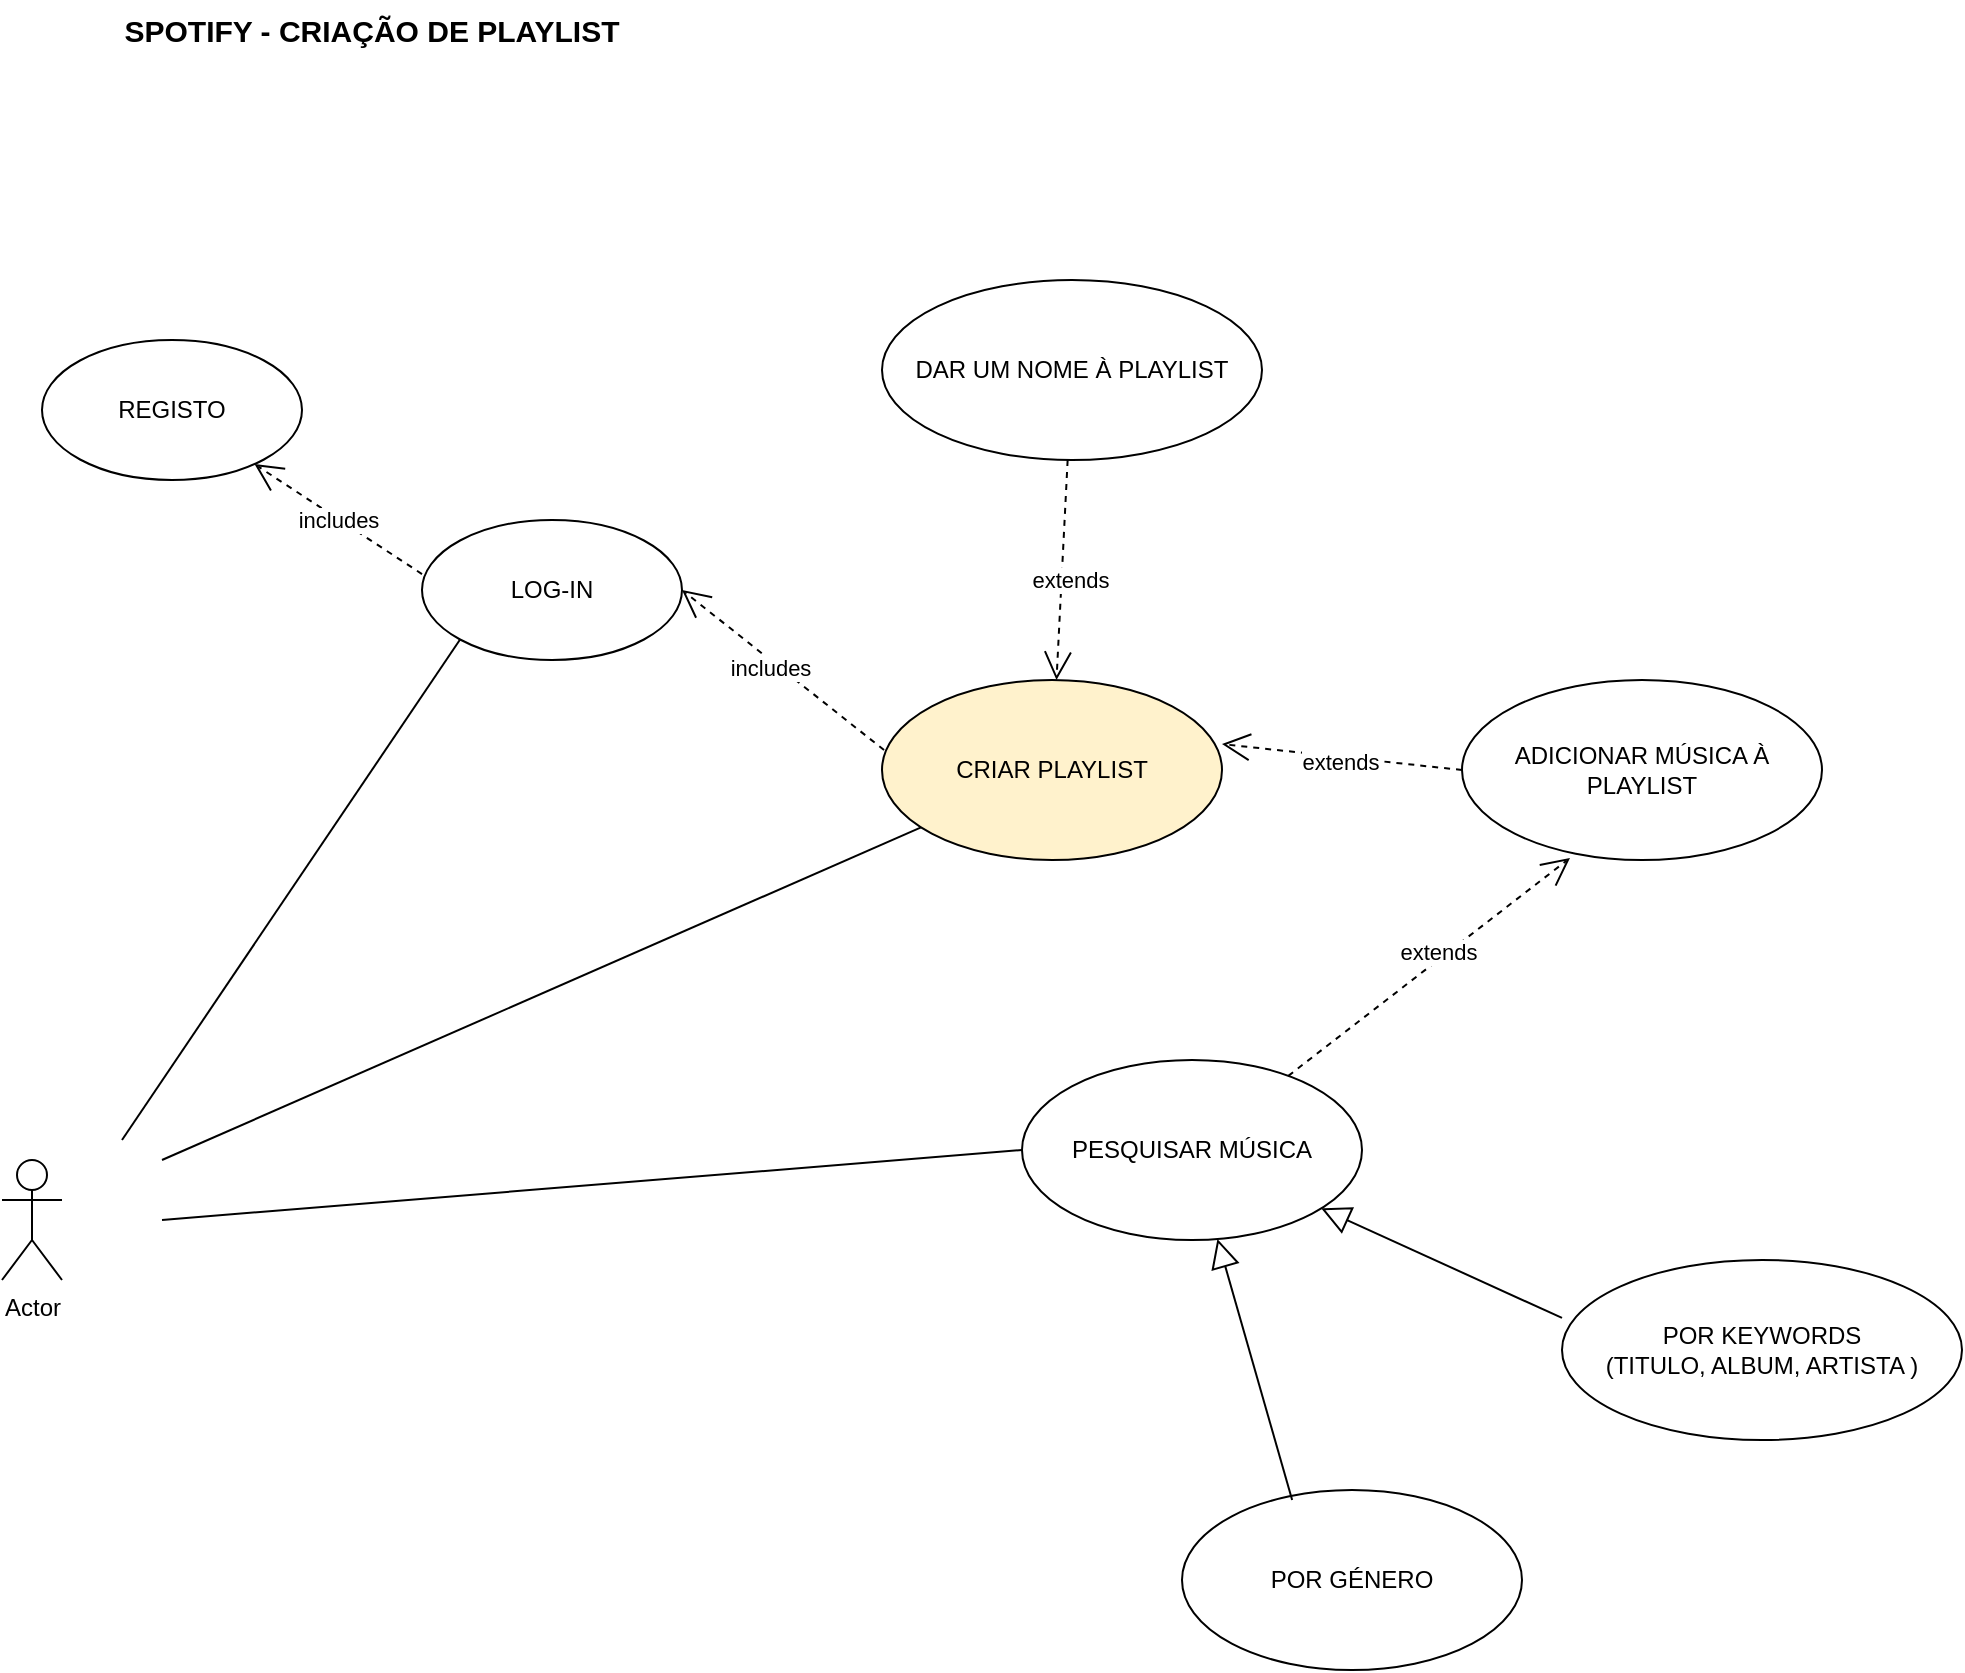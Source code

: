 <mxfile version="22.1.21" type="device" pages="3">
  <diagram id="sfTkznqVmZBej2GeGO5h" name="USE-CASE DIAGRAM">
    <mxGraphModel dx="952" dy="1708" grid="1" gridSize="10" guides="1" tooltips="1" connect="1" arrows="1" fold="1" page="1" pageScale="1" pageWidth="827" pageHeight="1169" math="0" shadow="0">
      <root>
        <mxCell id="0" />
        <mxCell id="1" parent="0" />
        <mxCell id="KrbTPwkNPRH5I7Nd2lvv-1" value="Actor" style="shape=umlActor;verticalLabelPosition=bottom;verticalAlign=top;html=1;" parent="1" vertex="1">
          <mxGeometry x="80" y="330" width="30" height="60" as="geometry" />
        </mxCell>
        <mxCell id="k_7gEY7fUhxdlRNGPil7-1" value="LOG-IN" style="ellipse;whiteSpace=wrap;html=1;" parent="1" vertex="1">
          <mxGeometry x="290" y="10" width="130" height="70" as="geometry" />
        </mxCell>
        <mxCell id="k_7gEY7fUhxdlRNGPil7-2" value="CRIAR PLAYLIST" style="ellipse;whiteSpace=wrap;html=1;fillColor=#FFF2CC;" parent="1" vertex="1">
          <mxGeometry x="520" y="90" width="170" height="90" as="geometry" />
        </mxCell>
        <mxCell id="k_7gEY7fUhxdlRNGPil7-3" value="PESQUISAR MÚSICA" style="ellipse;whiteSpace=wrap;html=1;" parent="1" vertex="1">
          <mxGeometry x="590" y="280" width="170" height="90" as="geometry" />
        </mxCell>
        <mxCell id="k_7gEY7fUhxdlRNGPil7-4" value="ADICIONAR MÚSICA À PLAYLIST" style="ellipse;whiteSpace=wrap;html=1;" parent="1" vertex="1">
          <mxGeometry x="810" y="90" width="180" height="90" as="geometry" />
        </mxCell>
        <mxCell id="k_7gEY7fUhxdlRNGPil7-6" value="" style="endArrow=none;html=1;rounded=0;entryX=0;entryY=1;entryDx=0;entryDy=0;" parent="1" target="k_7gEY7fUhxdlRNGPil7-1" edge="1">
          <mxGeometry width="50" height="50" relative="1" as="geometry">
            <mxPoint x="140" y="320" as="sourcePoint" />
            <mxPoint x="310" y="150" as="targetPoint" />
          </mxGeometry>
        </mxCell>
        <mxCell id="k_7gEY7fUhxdlRNGPil7-8" value="" style="endArrow=none;html=1;rounded=0;" parent="1" target="k_7gEY7fUhxdlRNGPil7-2" edge="1">
          <mxGeometry width="50" height="50" relative="1" as="geometry">
            <mxPoint x="160" y="330" as="sourcePoint" />
            <mxPoint x="390" y="230" as="targetPoint" />
          </mxGeometry>
        </mxCell>
        <mxCell id="k_7gEY7fUhxdlRNGPil7-10" value="" style="endArrow=none;html=1;rounded=0;entryX=0;entryY=0.5;entryDx=0;entryDy=0;" parent="1" target="k_7gEY7fUhxdlRNGPil7-3" edge="1">
          <mxGeometry width="50" height="50" relative="1" as="geometry">
            <mxPoint x="160" y="360" as="sourcePoint" />
            <mxPoint x="400" y="260" as="targetPoint" />
          </mxGeometry>
        </mxCell>
        <mxCell id="k_7gEY7fUhxdlRNGPil7-13" value="DAR UM NOME À PLAYLIST" style="ellipse;whiteSpace=wrap;html=1;" parent="1" vertex="1">
          <mxGeometry x="520" y="-110" width="190" height="90" as="geometry" />
        </mxCell>
        <mxCell id="k_7gEY7fUhxdlRNGPil7-14" value="REGISTO" style="ellipse;whiteSpace=wrap;html=1;" parent="1" vertex="1">
          <mxGeometry x="100" y="-80" width="130" height="70" as="geometry" />
        </mxCell>
        <mxCell id="k_7gEY7fUhxdlRNGPil7-15" value="includes" style="endArrow=open;endSize=12;dashed=1;html=1;rounded=0;exitX=0;exitY=0.386;exitDx=0;exitDy=0;exitPerimeter=0;" parent="1" source="k_7gEY7fUhxdlRNGPil7-1" target="k_7gEY7fUhxdlRNGPil7-14" edge="1">
          <mxGeometry width="160" relative="1" as="geometry">
            <mxPoint x="440" y="400" as="sourcePoint" />
            <mxPoint x="600" y="400" as="targetPoint" />
          </mxGeometry>
        </mxCell>
        <mxCell id="k_7gEY7fUhxdlRNGPil7-20" value="extends" style="endArrow=open;endSize=12;dashed=1;html=1;rounded=0;" parent="1" source="k_7gEY7fUhxdlRNGPil7-13" target="k_7gEY7fUhxdlRNGPil7-2" edge="1">
          <mxGeometry x="0.088" y="4" width="160" relative="1" as="geometry">
            <mxPoint x="770" y="130" as="sourcePoint" />
            <mxPoint x="574" y="-10" as="targetPoint" />
            <mxPoint as="offset" />
          </mxGeometry>
        </mxCell>
        <mxCell id="k_7gEY7fUhxdlRNGPil7-21" value="POR GÉNERO" style="ellipse;whiteSpace=wrap;html=1;" parent="1" vertex="1">
          <mxGeometry x="670" y="495" width="170" height="90" as="geometry" />
        </mxCell>
        <mxCell id="k_7gEY7fUhxdlRNGPil7-23" value="POR KEYWORDS&lt;br&gt;(TITULO, ALBUM, ARTISTA )" style="ellipse;whiteSpace=wrap;html=1;" parent="1" vertex="1">
          <mxGeometry x="860" y="380" width="200" height="90" as="geometry" />
        </mxCell>
        <mxCell id="k_7gEY7fUhxdlRNGPil7-28" value="includes" style="endArrow=open;endSize=12;dashed=1;html=1;rounded=0;exitX=0.006;exitY=0.389;exitDx=0;exitDy=0;exitPerimeter=0;entryX=1;entryY=0.5;entryDx=0;entryDy=0;" parent="1" source="k_7gEY7fUhxdlRNGPil7-2" target="k_7gEY7fUhxdlRNGPil7-1" edge="1">
          <mxGeometry x="0.094" y="3" width="160" relative="1" as="geometry">
            <mxPoint x="545" y="-20" as="sourcePoint" />
            <mxPoint x="440" y="58" as="targetPoint" />
            <mxPoint as="offset" />
          </mxGeometry>
        </mxCell>
        <mxCell id="k_7gEY7fUhxdlRNGPil7-31" value="extends" style="endArrow=open;endSize=12;dashed=1;html=1;rounded=0;exitX=0;exitY=0.5;exitDx=0;exitDy=0;entryX=1;entryY=0.356;entryDx=0;entryDy=0;entryPerimeter=0;" parent="1" source="k_7gEY7fUhxdlRNGPil7-4" target="k_7gEY7fUhxdlRNGPil7-2" edge="1">
          <mxGeometry x="0.011" y="3" width="160" relative="1" as="geometry">
            <mxPoint x="809" y="141" as="sourcePoint" />
            <mxPoint x="827" y="20" as="targetPoint" />
            <mxPoint as="offset" />
          </mxGeometry>
        </mxCell>
        <mxCell id="k_7gEY7fUhxdlRNGPil7-33" value="extends" style="endArrow=open;endSize=12;dashed=1;html=1;rounded=0;entryX=0.3;entryY=0.989;entryDx=0;entryDy=0;entryPerimeter=0;" parent="1" source="k_7gEY7fUhxdlRNGPil7-3" target="k_7gEY7fUhxdlRNGPil7-4" edge="1">
          <mxGeometry x="0.094" y="3" width="160" relative="1" as="geometry">
            <mxPoint x="905" y="110" as="sourcePoint" />
            <mxPoint x="1000" y="100" as="targetPoint" />
            <mxPoint as="offset" />
          </mxGeometry>
        </mxCell>
        <mxCell id="k_7gEY7fUhxdlRNGPil7-38" value="" style="endArrow=block;endFill=0;endSize=12;html=1;rounded=0;exitX=0;exitY=0.322;exitDx=0;exitDy=0;exitPerimeter=0;" parent="1" source="k_7gEY7fUhxdlRNGPil7-23" target="k_7gEY7fUhxdlRNGPil7-3" edge="1">
          <mxGeometry width="160" relative="1" as="geometry">
            <mxPoint x="874" y="378.5" as="sourcePoint" />
            <mxPoint x="690" y="341.5" as="targetPoint" />
          </mxGeometry>
        </mxCell>
        <mxCell id="k_7gEY7fUhxdlRNGPil7-39" value="" style="endArrow=block;endFill=0;endSize=12;html=1;rounded=0;exitX=0.324;exitY=0.056;exitDx=0;exitDy=0;exitPerimeter=0;" parent="1" source="k_7gEY7fUhxdlRNGPil7-21" target="k_7gEY7fUhxdlRNGPil7-3" edge="1">
          <mxGeometry width="160" relative="1" as="geometry">
            <mxPoint x="730" y="490" as="sourcePoint" />
            <mxPoint x="616" y="360" as="targetPoint" />
          </mxGeometry>
        </mxCell>
        <mxCell id="1IdNOZtbINBi9OkaHP13-1" value="&lt;font style=&quot;font-size: 15px;&quot;&gt;&lt;b&gt;SPOTIFY - CRIAÇÃO DE PLAYLIST&lt;/b&gt;&lt;/font&gt;" style="text;html=1;strokeColor=none;fillColor=none;align=center;verticalAlign=middle;whiteSpace=wrap;rounded=0;" vertex="1" parent="1">
          <mxGeometry x="110" y="-250" width="310" height="30" as="geometry" />
        </mxCell>
      </root>
    </mxGraphModel>
  </diagram>
  <diagram id="rk6pAuzWvvLKBm6MHjAe" name="CLASS DIAGRAM">
    <mxGraphModel dx="952" dy="539" grid="1" gridSize="10" guides="1" tooltips="1" connect="1" arrows="1" fold="1" page="1" pageScale="1" pageWidth="827" pageHeight="1169" math="0" shadow="0">
      <root>
        <mxCell id="0" />
        <mxCell id="1" parent="0" />
        <mxCell id="q7inR5DL32FPYfNEr2lX-1" value="UTILIZADOR" style="swimlane;fontStyle=1;align=center;verticalAlign=top;childLayout=stackLayout;horizontal=1;startSize=26;horizontalStack=0;resizeParent=1;resizeParentMax=0;resizeLast=0;collapsible=1;marginBottom=0;whiteSpace=wrap;html=1;" parent="1" vertex="1">
          <mxGeometry x="80" y="120" width="180" height="134" as="geometry" />
        </mxCell>
        <mxCell id="q7inR5DL32FPYfNEr2lX-2" value="- id: int" style="text;strokeColor=none;fillColor=none;align=left;verticalAlign=top;spacingLeft=4;spacingRight=4;overflow=hidden;rotatable=0;points=[[0,0.5],[1,0.5]];portConstraint=eastwest;whiteSpace=wrap;html=1;" parent="q7inR5DL32FPYfNEr2lX-1" vertex="1">
          <mxGeometry y="26" width="180" height="26" as="geometry" />
        </mxCell>
        <mxCell id="q7inR5DL32FPYfNEr2lX-18" value="- nome: String" style="text;strokeColor=none;fillColor=none;align=left;verticalAlign=top;spacingLeft=4;spacingRight=4;overflow=hidden;rotatable=0;points=[[0,0.5],[1,0.5]];portConstraint=eastwest;whiteSpace=wrap;html=1;" parent="q7inR5DL32FPYfNEr2lX-1" vertex="1">
          <mxGeometry y="52" width="180" height="26" as="geometry" />
        </mxCell>
        <mxCell id="q7inR5DL32FPYfNEr2lX-3" value="" style="line;strokeWidth=1;fillColor=none;align=left;verticalAlign=middle;spacingTop=-1;spacingLeft=3;spacingRight=3;rotatable=0;labelPosition=right;points=[];portConstraint=eastwest;strokeColor=inherit;" parent="q7inR5DL32FPYfNEr2lX-1" vertex="1">
          <mxGeometry y="78" width="180" height="8" as="geometry" />
        </mxCell>
        <mxCell id="q7inR5DL32FPYfNEr2lX-4" value="+ Login()" style="text;strokeColor=none;fillColor=none;align=left;verticalAlign=top;spacingLeft=4;spacingRight=4;overflow=hidden;rotatable=0;points=[[0,0.5],[1,0.5]];portConstraint=eastwest;whiteSpace=wrap;html=1;" parent="q7inR5DL32FPYfNEr2lX-1" vertex="1">
          <mxGeometry y="86" width="180" height="24" as="geometry" />
        </mxCell>
        <mxCell id="q7inR5DL32FPYfNEr2lX-27" value="+ Registo()" style="text;strokeColor=none;fillColor=none;align=left;verticalAlign=top;spacingLeft=4;spacingRight=4;overflow=hidden;rotatable=0;points=[[0,0.5],[1,0.5]];portConstraint=eastwest;whiteSpace=wrap;html=1;" parent="q7inR5DL32FPYfNEr2lX-1" vertex="1">
          <mxGeometry y="110" width="180" height="24" as="geometry" />
        </mxCell>
        <mxCell id="q7inR5DL32FPYfNEr2lX-5" value="PLAYLIST" style="swimlane;fontStyle=1;align=center;verticalAlign=top;childLayout=stackLayout;horizontal=1;startSize=26;horizontalStack=0;resizeParent=1;resizeParentMax=0;resizeLast=0;collapsible=1;marginBottom=0;whiteSpace=wrap;html=1;fillColor=#FFF2CC;" parent="1" vertex="1">
          <mxGeometry x="440" y="120" width="180" height="208" as="geometry" />
        </mxCell>
        <mxCell id="q7inR5DL32FPYfNEr2lX-6" value="- nome: String" style="text;strokeColor=none;fillColor=none;align=left;verticalAlign=top;spacingLeft=4;spacingRight=4;overflow=hidden;rotatable=0;points=[[0,0.5],[1,0.5]];portConstraint=eastwest;whiteSpace=wrap;html=1;" parent="q7inR5DL32FPYfNEr2lX-5" vertex="1">
          <mxGeometry y="26" width="180" height="26" as="geometry" />
        </mxCell>
        <mxCell id="dRKOf4M9cF6QIMAqFouv-7" value="- listaMusicas: Arraylist" style="text;strokeColor=none;fillColor=none;align=left;verticalAlign=top;spacingLeft=4;spacingRight=4;overflow=hidden;rotatable=0;points=[[0,0.5],[1,0.5]];portConstraint=eastwest;whiteSpace=wrap;html=1;" parent="q7inR5DL32FPYfNEr2lX-5" vertex="1">
          <mxGeometry y="52" width="180" height="26" as="geometry" />
        </mxCell>
        <mxCell id="ty7iEHsH1KBExw1Cmslf-6" value="- listaMusicas: Arraylist" style="text;strokeColor=none;fillColor=none;align=left;verticalAlign=top;spacingLeft=4;spacingRight=4;overflow=hidden;rotatable=0;points=[[0,0.5],[1,0.5]];portConstraint=eastwest;whiteSpace=wrap;html=1;" parent="q7inR5DL32FPYfNEr2lX-5" vertex="1">
          <mxGeometry y="78" width="180" height="26" as="geometry" />
        </mxCell>
        <mxCell id="q7inR5DL32FPYfNEr2lX-7" value="" style="line;strokeWidth=1;fillColor=none;align=left;verticalAlign=middle;spacingTop=-1;spacingLeft=3;spacingRight=3;rotatable=0;labelPosition=right;points=[];portConstraint=eastwest;strokeColor=inherit;" parent="q7inR5DL32FPYfNEr2lX-5" vertex="1">
          <mxGeometry y="104" width="180" height="8" as="geometry" />
        </mxCell>
        <mxCell id="q7inR5DL32FPYfNEr2lX-8" value="+ criarPlaylist()" style="text;strokeColor=none;fillColor=none;align=left;verticalAlign=top;spacingLeft=4;spacingRight=4;overflow=hidden;rotatable=0;points=[[0,0.5],[1,0.5]];portConstraint=eastwest;whiteSpace=wrap;html=1;" parent="q7inR5DL32FPYfNEr2lX-5" vertex="1">
          <mxGeometry y="112" width="180" height="24" as="geometry" />
        </mxCell>
        <mxCell id="ty7iEHsH1KBExw1Cmslf-9" value="+ adicionarMusica()" style="text;strokeColor=none;fillColor=none;align=left;verticalAlign=top;spacingLeft=4;spacingRight=4;overflow=hidden;rotatable=0;points=[[0,0.5],[1,0.5]];portConstraint=eastwest;whiteSpace=wrap;html=1;" parent="q7inR5DL32FPYfNEr2lX-5" vertex="1">
          <mxGeometry y="136" width="180" height="24" as="geometry" />
        </mxCell>
        <mxCell id="ty7iEHsH1KBExw1Cmslf-8" value="+ apagarMusica()" style="text;strokeColor=none;fillColor=none;align=left;verticalAlign=top;spacingLeft=4;spacingRight=4;overflow=hidden;rotatable=0;points=[[0,0.5],[1,0.5]];portConstraint=eastwest;whiteSpace=wrap;html=1;" parent="q7inR5DL32FPYfNEr2lX-5" vertex="1">
          <mxGeometry y="160" width="180" height="24" as="geometry" />
        </mxCell>
        <mxCell id="ty7iEHsH1KBExw1Cmslf-7" value="+ proximaMusica()" style="text;strokeColor=none;fillColor=none;align=left;verticalAlign=top;spacingLeft=4;spacingRight=4;overflow=hidden;rotatable=0;points=[[0,0.5],[1,0.5]];portConstraint=eastwest;whiteSpace=wrap;html=1;" parent="q7inR5DL32FPYfNEr2lX-5" vertex="1">
          <mxGeometry y="184" width="180" height="24" as="geometry" />
        </mxCell>
        <mxCell id="q7inR5DL32FPYfNEr2lX-13" value="PESQUISA" style="swimlane;fontStyle=1;align=center;verticalAlign=top;childLayout=stackLayout;horizontal=1;startSize=26;horizontalStack=0;resizeParent=1;resizeParentMax=0;resizeLast=0;collapsible=1;marginBottom=0;whiteSpace=wrap;html=1;" parent="1" vertex="1">
          <mxGeometry x="765" y="532" width="180" height="60" as="geometry" />
        </mxCell>
        <mxCell id="q7inR5DL32FPYfNEr2lX-15" value="" style="line;strokeWidth=1;fillColor=none;align=left;verticalAlign=middle;spacingTop=-1;spacingLeft=3;spacingRight=3;rotatable=0;labelPosition=right;points=[];portConstraint=eastwest;strokeColor=inherit;" parent="q7inR5DL32FPYfNEr2lX-13" vertex="1">
          <mxGeometry y="26" width="180" height="8" as="geometry" />
        </mxCell>
        <mxCell id="q7inR5DL32FPYfNEr2lX-16" value="+ pesquisarMusica()" style="text;strokeColor=none;fillColor=none;align=left;verticalAlign=top;spacingLeft=4;spacingRight=4;overflow=hidden;rotatable=0;points=[[0,0.5],[1,0.5]];portConstraint=eastwest;whiteSpace=wrap;html=1;" parent="q7inR5DL32FPYfNEr2lX-13" vertex="1">
          <mxGeometry y="34" width="180" height="26" as="geometry" />
        </mxCell>
        <mxCell id="ty7iEHsH1KBExw1Cmslf-1" value="MÚSICA" style="swimlane;fontStyle=1;align=center;verticalAlign=top;childLayout=stackLayout;horizontal=1;startSize=26;horizontalStack=0;resizeParent=1;resizeParentMax=0;resizeLast=0;collapsible=1;marginBottom=0;whiteSpace=wrap;html=1;" parent="1" vertex="1">
          <mxGeometry x="780" y="120" width="180" height="242" as="geometry" />
        </mxCell>
        <mxCell id="ty7iEHsH1KBExw1Cmslf-2" value="- id: int" style="text;strokeColor=none;fillColor=none;align=left;verticalAlign=top;spacingLeft=4;spacingRight=4;overflow=hidden;rotatable=0;points=[[0,0.5],[1,0.5]];portConstraint=eastwest;whiteSpace=wrap;html=1;" parent="ty7iEHsH1KBExw1Cmslf-1" vertex="1">
          <mxGeometry y="26" width="180" height="26" as="geometry" />
        </mxCell>
        <mxCell id="ty7iEHsH1KBExw1Cmslf-11" value="- nome: String" style="text;strokeColor=none;fillColor=none;align=left;verticalAlign=top;spacingLeft=4;spacingRight=4;overflow=hidden;rotatable=0;points=[[0,0.5],[1,0.5]];portConstraint=eastwest;whiteSpace=wrap;html=1;" parent="ty7iEHsH1KBExw1Cmslf-1" vertex="1">
          <mxGeometry y="52" width="180" height="26" as="geometry" />
        </mxCell>
        <mxCell id="ty7iEHsH1KBExw1Cmslf-10" value="- artista: String" style="text;strokeColor=none;fillColor=none;align=left;verticalAlign=top;spacingLeft=4;spacingRight=4;overflow=hidden;rotatable=0;points=[[0,0.5],[1,0.5]];portConstraint=eastwest;whiteSpace=wrap;html=1;" parent="ty7iEHsH1KBExw1Cmslf-1" vertex="1">
          <mxGeometry y="78" width="180" height="26" as="geometry" />
        </mxCell>
        <mxCell id="ty7iEHsH1KBExw1Cmslf-13" value="- album: String" style="text;strokeColor=none;fillColor=none;align=left;verticalAlign=top;spacingLeft=4;spacingRight=4;overflow=hidden;rotatable=0;points=[[0,0.5],[1,0.5]];portConstraint=eastwest;whiteSpace=wrap;html=1;" parent="ty7iEHsH1KBExw1Cmslf-1" vertex="1">
          <mxGeometry y="104" width="180" height="26" as="geometry" />
        </mxCell>
        <mxCell id="ty7iEHsH1KBExw1Cmslf-12" value="- duracao: double" style="text;strokeColor=none;fillColor=none;align=left;verticalAlign=top;spacingLeft=4;spacingRight=4;overflow=hidden;rotatable=0;points=[[0,0.5],[1,0.5]];portConstraint=eastwest;whiteSpace=wrap;html=1;" parent="ty7iEHsH1KBExw1Cmslf-1" vertex="1">
          <mxGeometry y="130" width="180" height="26" as="geometry" />
        </mxCell>
        <mxCell id="ty7iEHsH1KBExw1Cmslf-3" value="" style="line;strokeWidth=1;fillColor=none;align=left;verticalAlign=middle;spacingTop=-1;spacingLeft=3;spacingRight=3;rotatable=0;labelPosition=right;points=[];portConstraint=eastwest;strokeColor=inherit;" parent="ty7iEHsH1KBExw1Cmslf-1" vertex="1">
          <mxGeometry y="156" width="180" height="8" as="geometry" />
        </mxCell>
        <mxCell id="ty7iEHsH1KBExw1Cmslf-4" value="+ play()" style="text;strokeColor=none;fillColor=none;align=left;verticalAlign=top;spacingLeft=4;spacingRight=4;overflow=hidden;rotatable=0;points=[[0,0.5],[1,0.5]];portConstraint=eastwest;whiteSpace=wrap;html=1;" parent="ty7iEHsH1KBExw1Cmslf-1" vertex="1">
          <mxGeometry y="164" width="180" height="26" as="geometry" />
        </mxCell>
        <mxCell id="ty7iEHsH1KBExw1Cmslf-19" value="+ pause()" style="text;strokeColor=none;fillColor=none;align=left;verticalAlign=top;spacingLeft=4;spacingRight=4;overflow=hidden;rotatable=0;points=[[0,0.5],[1,0.5]];portConstraint=eastwest;whiteSpace=wrap;html=1;" parent="ty7iEHsH1KBExw1Cmslf-1" vertex="1">
          <mxGeometry y="190" width="180" height="26" as="geometry" />
        </mxCell>
        <mxCell id="ty7iEHsH1KBExw1Cmslf-18" value="+ adicionarFavoritos()" style="text;strokeColor=none;fillColor=none;align=left;verticalAlign=top;spacingLeft=4;spacingRight=4;overflow=hidden;rotatable=0;points=[[0,0.5],[1,0.5]];portConstraint=eastwest;whiteSpace=wrap;html=1;" parent="ty7iEHsH1KBExw1Cmslf-1" vertex="1">
          <mxGeometry y="216" width="180" height="26" as="geometry" />
        </mxCell>
        <mxCell id="Gu94Zkef91q8hBCz3Hk5-1" value="PESQUISA_KEYWORDS" style="swimlane;fontStyle=1;align=center;verticalAlign=top;childLayout=stackLayout;horizontal=1;startSize=26;horizontalStack=0;resizeParent=1;resizeParentMax=0;resizeLast=0;collapsible=1;marginBottom=0;whiteSpace=wrap;html=1;" parent="1" vertex="1">
          <mxGeometry x="605" y="657" width="180" height="60" as="geometry" />
        </mxCell>
        <mxCell id="Gu94Zkef91q8hBCz3Hk5-2" value="" style="line;strokeWidth=1;fillColor=none;align=left;verticalAlign=middle;spacingTop=-1;spacingLeft=3;spacingRight=3;rotatable=0;labelPosition=right;points=[];portConstraint=eastwest;strokeColor=inherit;" parent="Gu94Zkef91q8hBCz3Hk5-1" vertex="1">
          <mxGeometry y="26" width="180" height="8" as="geometry" />
        </mxCell>
        <mxCell id="Gu94Zkef91q8hBCz3Hk5-3" value="+ pesquisarKeywordsMusica()" style="text;strokeColor=none;fillColor=none;align=left;verticalAlign=top;spacingLeft=4;spacingRight=4;overflow=hidden;rotatable=0;points=[[0,0.5],[1,0.5]];portConstraint=eastwest;whiteSpace=wrap;html=1;" parent="Gu94Zkef91q8hBCz3Hk5-1" vertex="1">
          <mxGeometry y="34" width="180" height="26" as="geometry" />
        </mxCell>
        <mxCell id="Gu94Zkef91q8hBCz3Hk5-4" value="PESQUISA_GENERO" style="swimlane;fontStyle=1;align=center;verticalAlign=top;childLayout=stackLayout;horizontal=1;startSize=26;horizontalStack=0;resizeParent=1;resizeParentMax=0;resizeLast=0;collapsible=1;marginBottom=0;whiteSpace=wrap;html=1;" parent="1" vertex="1">
          <mxGeometry x="955" y="657" width="180" height="60" as="geometry" />
        </mxCell>
        <mxCell id="Gu94Zkef91q8hBCz3Hk5-5" value="" style="line;strokeWidth=1;fillColor=none;align=left;verticalAlign=middle;spacingTop=-1;spacingLeft=3;spacingRight=3;rotatable=0;labelPosition=right;points=[];portConstraint=eastwest;strokeColor=inherit;" parent="Gu94Zkef91q8hBCz3Hk5-4" vertex="1">
          <mxGeometry y="26" width="180" height="8" as="geometry" />
        </mxCell>
        <mxCell id="Gu94Zkef91q8hBCz3Hk5-6" value="+ pesquisarGeneroMusica()" style="text;strokeColor=none;fillColor=none;align=left;verticalAlign=top;spacingLeft=4;spacingRight=4;overflow=hidden;rotatable=0;points=[[0,0.5],[1,0.5]];portConstraint=eastwest;whiteSpace=wrap;html=1;" parent="Gu94Zkef91q8hBCz3Hk5-4" vertex="1">
          <mxGeometry y="34" width="180" height="26" as="geometry" />
        </mxCell>
        <mxCell id="tFmL7FrmpF-d6y1RttAL-1" value="" style="endArrow=block;endFill=0;endSize=12;html=1;rounded=0;exitX=0.418;exitY=0.75;exitDx=0;exitDy=0;exitPerimeter=0;" parent="1" source="tFmL7FrmpF-d6y1RttAL-2" edge="1">
          <mxGeometry width="160" relative="1" as="geometry">
            <mxPoint x="855" y="642" as="sourcePoint" />
            <mxPoint x="855" y="591" as="targetPoint" />
          </mxGeometry>
        </mxCell>
        <mxCell id="tFmL7FrmpF-d6y1RttAL-2" value="" style="line;strokeWidth=1;fillColor=none;align=left;verticalAlign=middle;spacingTop=-1;spacingLeft=3;spacingRight=3;rotatable=0;labelPosition=right;points=[];portConstraint=eastwest;strokeColor=inherit;" parent="1" vertex="1">
          <mxGeometry x="785" y="667" width="170" height="8" as="geometry" />
        </mxCell>
        <mxCell id="zfsGos8l9zdBc95B6FIz-1" value="" style="endArrow=none;html=1;endSize=12;startArrow=diamondThin;startSize=14;startFill=1;edgeStyle=orthogonalEdgeStyle;align=left;verticalAlign=bottom;rounded=0;endFill=0;entryX=0;entryY=0.154;entryDx=0;entryDy=0;entryPerimeter=0;" parent="1" target="ty7iEHsH1KBExw1Cmslf-6" edge="1">
          <mxGeometry x="-1" y="3" relative="1" as="geometry">
            <mxPoint x="260" y="202" as="sourcePoint" />
            <mxPoint x="430" y="202" as="targetPoint" />
          </mxGeometry>
        </mxCell>
        <mxCell id="zfsGos8l9zdBc95B6FIz-4" value="A" style="text;html=1;align=center;verticalAlign=middle;resizable=0;points=[];autosize=1;strokeColor=none;fillColor=none;" parent="1" vertex="1">
          <mxGeometry x="515" y="68" width="30" height="30" as="geometry" />
        </mxCell>
        <mxCell id="zfsGos8l9zdBc95B6FIz-5" value="B" style="text;html=1;align=center;verticalAlign=middle;resizable=0;points=[];autosize=1;strokeColor=none;fillColor=none;" parent="1" vertex="1">
          <mxGeometry x="890" y="64" width="30" height="30" as="geometry" />
        </mxCell>
        <mxCell id="zfsGos8l9zdBc95B6FIz-6" value="&lt;font style=&quot;font-size: 7px;&quot;&gt;HA UMA RELAÇAO DE DEPENDENCIA&lt;/font&gt;" style="text;html=1;align=center;verticalAlign=middle;resizable=0;points=[];autosize=1;strokeColor=none;fillColor=none;" parent="1" vertex="1">
          <mxGeometry x="630" y="220" width="150" height="30" as="geometry" />
        </mxCell>
        <mxCell id="dRKOf4M9cF6QIMAqFouv-5" value="" style="endArrow=block;dashed=1;endFill=1;endSize=12;html=1;rounded=0;strokeColor=#212121;" parent="1" edge="1">
          <mxGeometry width="160" relative="1" as="geometry">
            <mxPoint x="620" y="210" as="sourcePoint" />
            <mxPoint x="780" y="211" as="targetPoint" />
          </mxGeometry>
        </mxCell>
        <mxCell id="dRKOf4M9cF6QIMAqFouv-8" value="1..*" style="text;html=1;align=center;verticalAlign=middle;resizable=0;points=[];autosize=1;strokeColor=none;fillColor=none;" parent="1" vertex="1">
          <mxGeometry x="394" y="178" width="40" height="30" as="geometry" />
        </mxCell>
        <mxCell id="dRKOf4M9cF6QIMAqFouv-12" value="1..*" style="text;html=1;align=center;verticalAlign=middle;resizable=0;points=[];autosize=1;strokeColor=none;fillColor=none;" parent="1" vertex="1">
          <mxGeometry x="630" y="180" width="40" height="30" as="geometry" />
        </mxCell>
        <mxCell id="dRKOf4M9cF6QIMAqFouv-13" value="0..*&amp;nbsp;" style="text;html=1;align=center;verticalAlign=middle;resizable=0;points=[];autosize=1;strokeColor=none;fillColor=none;" parent="1" vertex="1">
          <mxGeometry x="740" y="178" width="40" height="30" as="geometry" />
        </mxCell>
        <mxCell id="UC7meZc7or8m-qqiOSYx-1" value="" style="endArrow=block;endFill=1;html=1;align=left;verticalAlign=top;rounded=0;entryX=0.389;entryY=1;entryDx=0;entryDy=0;entryPerimeter=0;" parent="1" edge="1">
          <mxGeometry x="-1" relative="1" as="geometry">
            <mxPoint x="854.5" y="530" as="sourcePoint" />
            <mxPoint x="854.52" y="362" as="targetPoint" />
          </mxGeometry>
        </mxCell>
        <mxCell id="UC7meZc7or8m-qqiOSYx-3" value="1..*" style="text;html=1;align=center;verticalAlign=middle;resizable=0;points=[];autosize=1;strokeColor=none;fillColor=none;" parent="1" vertex="1">
          <mxGeometry x="860" y="502" width="40" height="30" as="geometry" />
        </mxCell>
        <mxCell id="UC7meZc7or8m-qqiOSYx-4" value="1..*" style="text;html=1;align=center;verticalAlign=middle;resizable=0;points=[];autosize=1;strokeColor=none;fillColor=none;" parent="1" vertex="1">
          <mxGeometry x="860" y="370" width="40" height="30" as="geometry" />
        </mxCell>
        <mxCell id="UC7meZc7or8m-qqiOSYx-6" value="1" style="text;html=1;align=center;verticalAlign=middle;resizable=0;points=[];autosize=1;strokeColor=none;fillColor=none;" parent="1" vertex="1">
          <mxGeometry x="270" y="178" width="30" height="30" as="geometry" />
        </mxCell>
        <mxCell id="aM3dq2GYneEFlMvrkEvM-1" value="&lt;font style=&quot;font-size: 15px;&quot;&gt;&lt;b&gt;SPOTIFY - CRIAÇÃO DE PLAYLIST&lt;/b&gt;&lt;/font&gt;" style="text;html=1;strokeColor=none;fillColor=none;align=center;verticalAlign=middle;whiteSpace=wrap;rounded=0;" vertex="1" parent="1">
          <mxGeometry x="60" y="20" width="310" height="30" as="geometry" />
        </mxCell>
      </root>
    </mxGraphModel>
  </diagram>
  <diagram id="k7JKx3XahPmPcbxFXiPp" name="DIAGRAMA SEQUENCIA">
    <mxGraphModel dx="1779" dy="539" grid="1" gridSize="10" guides="1" tooltips="1" connect="1" arrows="1" fold="1" page="1" pageScale="1" pageWidth="827" pageHeight="1169" math="0" shadow="0">
      <root>
        <mxCell id="0" />
        <mxCell id="1" parent="0" />
        <mxCell id="qAbhoxKsGkh2lUSFV6IF-1" value="Alternativa" style="shape=umlFrame;whiteSpace=wrap;html=1;pointerEvents=0;" parent="1" vertex="1">
          <mxGeometry x="12" y="400" width="718" height="200" as="geometry" />
        </mxCell>
        <mxCell id="qAbhoxKsGkh2lUSFV6IF-3" value="" style="html=1;points=[[0,0,0,0,5],[0,1,0,0,-5],[1,0,0,0,5],[1,1,0,0,-5]];perimeter=orthogonalPerimeter;outlineConnect=0;targetShapes=umlLifeline;portConstraint=eastwest;newEdgeStyle={&quot;curved&quot;:0,&quot;rounded&quot;:0};" parent="1" vertex="1">
          <mxGeometry x="1070" y="510" width="10" height="340" as="geometry" />
        </mxCell>
        <mxCell id="qAbhoxKsGkh2lUSFV6IF-7" value="" style="shape=umlLifeline;perimeter=lifelinePerimeter;whiteSpace=wrap;html=1;container=1;dropTarget=0;collapsible=0;recursiveResize=0;outlineConnect=0;portConstraint=eastwest;newEdgeStyle={&quot;curved&quot;:0,&quot;rounded&quot;:0};participant=umlActor;" parent="1" vertex="1">
          <mxGeometry x="156" y="290" width="20" height="330" as="geometry" />
        </mxCell>
        <mxCell id="qAbhoxKsGkh2lUSFV6IF-9" value="" style="endArrow=block;dashed=1;endFill=0;endSize=12;html=1;rounded=0;exitX=-0.007;exitY=0.543;exitDx=0;exitDy=0;exitPerimeter=0;" parent="1" target="qAbhoxKsGkh2lUSFV6IF-1" edge="1">
          <mxGeometry width="160" relative="1" as="geometry">
            <mxPoint x="12.0" y="476.02" as="sourcePoint" />
            <mxPoint x="384.8" y="670" as="targetPoint" />
          </mxGeometry>
        </mxCell>
        <mxCell id="qAbhoxKsGkh2lUSFV6IF-11" value="" style="html=1;verticalAlign=bottom;endArrow=none;dashed=1;endSize=8;curved=0;rounded=0;endFill=0;" parent="1" edge="1" source="28HhPWCmtvpumPKy230N-13">
          <mxGeometry relative="1" as="geometry">
            <mxPoint x="310" y="470" as="sourcePoint" />
            <mxPoint x="12" y="469.5" as="targetPoint" />
          </mxGeometry>
        </mxCell>
        <mxCell id="qAbhoxKsGkh2lUSFV6IF-17" value="Frontend" style="whiteSpace=wrap;html=1;" parent="1" vertex="1">
          <mxGeometry x="260" y="270" width="120" height="60" as="geometry" />
        </mxCell>
        <mxCell id="28HhPWCmtvpumPKy230N-1" value="Backend" style="whiteSpace=wrap;html=1;" parent="1" vertex="1">
          <mxGeometry x="450" y="270" width="120" height="60" as="geometry" />
        </mxCell>
        <mxCell id="28HhPWCmtvpumPKy230N-6" value="" style="endArrow=block;endFill=1;html=1;edgeStyle=orthogonalEdgeStyle;align=left;verticalAlign=top;rounded=0;" parent="1" edge="1">
          <mxGeometry x="-0.4" relative="1" as="geometry">
            <mxPoint x="170" y="360" as="sourcePoint" />
            <mxPoint x="310" y="360" as="targetPoint" />
            <mxPoint as="offset" />
          </mxGeometry>
        </mxCell>
        <mxCell id="28HhPWCmtvpumPKy230N-7" value="Pedido de criação de playlist" style="edgeLabel;resizable=0;html=1;align=left;verticalAlign=bottom;" parent="28HhPWCmtvpumPKy230N-6" connectable="0" vertex="1">
          <mxGeometry x="-1" relative="1" as="geometry" />
        </mxCell>
        <mxCell id="28HhPWCmtvpumPKy230N-8" value="" style="html=1;points=[[0,0,0,0,5],[0,1,0,0,-5],[1,0,0,0,5],[1,1,0,0,-5]];perimeter=orthogonalPerimeter;outlineConnect=0;targetShapes=umlLifeline;portConstraint=eastwest;newEdgeStyle={&quot;curved&quot;:0,&quot;rounded&quot;:0};" parent="1" vertex="1">
          <mxGeometry x="505" y="330" width="10" height="290" as="geometry" />
        </mxCell>
        <mxCell id="28HhPWCmtvpumPKy230N-12" value="BD" style="whiteSpace=wrap;html=1;" parent="1" vertex="1">
          <mxGeometry x="650" y="270" width="120" height="60" as="geometry" />
        </mxCell>
        <mxCell id="28HhPWCmtvpumPKy230N-13" value="" style="html=1;points=[[0,0,0,0,5],[0,1,0,0,-5],[1,0,0,0,5],[1,1,0,0,-5]];perimeter=orthogonalPerimeter;outlineConnect=0;targetShapes=umlLifeline;portConstraint=eastwest;newEdgeStyle={&quot;curved&quot;:0,&quot;rounded&quot;:0};" parent="1" vertex="1">
          <mxGeometry x="705" y="330" width="10" height="290" as="geometry" />
        </mxCell>
        <mxCell id="28HhPWCmtvpumPKy230N-19" value="" style="endArrow=block;endFill=1;html=1;edgeStyle=orthogonalEdgeStyle;align=left;verticalAlign=top;rounded=0;" parent="1" edge="1">
          <mxGeometry x="-0.4" relative="1" as="geometry">
            <mxPoint x="310" y="440" as="sourcePoint" />
            <mxPoint x="170" y="440" as="targetPoint" />
            <mxPoint as="offset" />
          </mxGeometry>
        </mxCell>
        <mxCell id="XLOZc8kZC0A6EDq7H6kj-1" value="" style="endArrow=block;endFill=1;html=1;edgeStyle=orthogonalEdgeStyle;align=left;verticalAlign=top;rounded=0;" edge="1" parent="1">
          <mxGeometry x="-0.4" relative="1" as="geometry">
            <mxPoint x="334" y="360" as="sourcePoint" />
            <mxPoint x="334" y="390" as="targetPoint" />
            <mxPoint as="offset" />
            <Array as="points">
              <mxPoint x="364" y="360" />
              <mxPoint x="364" y="390" />
            </Array>
          </mxGeometry>
        </mxCell>
        <mxCell id="XLOZc8kZC0A6EDq7H6kj-2" value="&lt;font style=&quot;font-size: 11px;&quot;&gt;Verificar Login&lt;/font&gt;" style="text;html=1;strokeColor=none;fillColor=none;align=center;verticalAlign=middle;whiteSpace=wrap;rounded=0;" vertex="1" parent="1">
          <mxGeometry x="364" y="360" width="50" height="20" as="geometry" />
        </mxCell>
        <mxCell id="XLOZc8kZC0A6EDq7H6kj-3" value="&lt;font style=&quot;font-size: 11px;&quot;&gt;Solicitar Login&lt;/font&gt;" style="text;html=1;strokeColor=none;fillColor=none;align=center;verticalAlign=middle;whiteSpace=wrap;rounded=0;" vertex="1" parent="1">
          <mxGeometry x="200" y="410" width="90" height="30" as="geometry" />
        </mxCell>
        <mxCell id="qAbhoxKsGkh2lUSFV6IF-2" value="" style="html=1;points=[[0,0,0,0,5],[0,1,0,0,-5],[1,0,0,0,5],[1,1,0,0,-5]];perimeter=orthogonalPerimeter;outlineConnect=0;targetShapes=umlLifeline;portConstraint=eastwest;newEdgeStyle={&quot;curved&quot;:0,&quot;rounded&quot;:0};" parent="1" vertex="1">
          <mxGeometry x="315" y="330" width="10" height="290" as="geometry" />
        </mxCell>
        <mxCell id="XLOZc8kZC0A6EDq7H6kj-4" value="" style="endArrow=block;endFill=1;html=1;edgeStyle=orthogonalEdgeStyle;align=left;verticalAlign=top;rounded=0;" edge="1" parent="1">
          <mxGeometry x="-0.4" relative="1" as="geometry">
            <mxPoint x="328.5" y="509" as="sourcePoint" />
            <mxPoint x="498.5" y="509" as="targetPoint" />
            <mxPoint as="offset" />
          </mxGeometry>
        </mxCell>
        <mxCell id="XLOZc8kZC0A6EDq7H6kj-5" value="Login Inválido" style="text;html=1;strokeColor=none;fillColor=none;align=center;verticalAlign=middle;whiteSpace=wrap;rounded=0;" vertex="1" parent="1">
          <mxGeometry x="60" y="430" width="80" height="30" as="geometry" />
        </mxCell>
        <mxCell id="XLOZc8kZC0A6EDq7H6kj-6" value="Início do processo de criação da playlist" style="text;html=1;strokeColor=none;fillColor=none;align=center;verticalAlign=middle;whiteSpace=wrap;rounded=0;" vertex="1" parent="1">
          <mxGeometry x="330" y="480" width="170" height="30" as="geometry" />
        </mxCell>
        <mxCell id="XLOZc8kZC0A6EDq7H6kj-7" value="Login Válido" style="text;html=1;strokeColor=none;fillColor=none;align=center;verticalAlign=middle;whiteSpace=wrap;rounded=0;" vertex="1" parent="1">
          <mxGeometry x="60" y="510" width="80" height="30" as="geometry" />
        </mxCell>
        <mxCell id="XLOZc8kZC0A6EDq7H6kj-8" value="" style="endArrow=block;endFill=1;html=1;edgeStyle=orthogonalEdgeStyle;align=left;verticalAlign=top;rounded=0;" edge="1" parent="1">
          <mxGeometry x="-0.4" relative="1" as="geometry">
            <mxPoint x="525" y="520" as="sourcePoint" />
            <mxPoint x="695" y="520" as="targetPoint" />
            <mxPoint as="offset" />
          </mxGeometry>
        </mxCell>
        <mxCell id="XLOZc8kZC0A6EDq7H6kj-10" value="Verificar se pode ser criada" style="text;html=1;strokeColor=none;fillColor=none;align=center;verticalAlign=middle;whiteSpace=wrap;rounded=0;" vertex="1" parent="1">
          <mxGeometry x="530" y="485" width="150" height="30" as="geometry" />
        </mxCell>
        <mxCell id="XLOZc8kZC0A6EDq7H6kj-11" value="" style="endArrow=block;endFill=1;html=1;edgeStyle=orthogonalEdgeStyle;align=left;verticalAlign=top;rounded=0;" edge="1" parent="1">
          <mxGeometry x="-0.4" relative="1" as="geometry">
            <mxPoint x="695" y="560" as="sourcePoint" />
            <mxPoint x="525" y="560" as="targetPoint" />
            <mxPoint as="offset" />
          </mxGeometry>
        </mxCell>
        <mxCell id="XLOZc8kZC0A6EDq7H6kj-12" value="" style="endArrow=block;endFill=1;html=1;edgeStyle=orthogonalEdgeStyle;align=left;verticalAlign=top;rounded=0;" edge="1" parent="1">
          <mxGeometry x="-0.4" relative="1" as="geometry">
            <mxPoint x="499" y="570" as="sourcePoint" />
            <mxPoint x="329" y="570" as="targetPoint" />
            <mxPoint as="offset" />
          </mxGeometry>
        </mxCell>
        <mxCell id="XLOZc8kZC0A6EDq7H6kj-13" value="Criação Verificada" style="text;html=1;strokeColor=none;fillColor=none;align=center;verticalAlign=middle;whiteSpace=wrap;rounded=0;" vertex="1" parent="1">
          <mxGeometry x="540" y="530" width="130" height="30" as="geometry" />
        </mxCell>
        <mxCell id="XLOZc8kZC0A6EDq7H6kj-14" value="" style="endArrow=block;endFill=1;html=1;edgeStyle=orthogonalEdgeStyle;align=left;verticalAlign=top;rounded=0;" edge="1" parent="1">
          <mxGeometry x="-0.4" relative="1" as="geometry">
            <mxPoint x="310" y="584" as="sourcePoint" />
            <mxPoint x="170" y="584" as="targetPoint" />
            <mxPoint as="offset" />
          </mxGeometry>
        </mxCell>
        <mxCell id="XLOZc8kZC0A6EDq7H6kj-15" value="Criação da Playlist" style="text;html=1;strokeColor=none;fillColor=none;align=center;verticalAlign=middle;whiteSpace=wrap;rounded=0;" vertex="1" parent="1">
          <mxGeometry x="350" y="540" width="140" height="30" as="geometry" />
        </mxCell>
        <mxCell id="XLOZc8kZC0A6EDq7H6kj-16" value="Apresentação da playlist criada" style="text;html=1;strokeColor=none;fillColor=none;align=center;verticalAlign=middle;whiteSpace=wrap;rounded=0;" vertex="1" parent="1">
          <mxGeometry x="170" y="555" width="140" height="30" as="geometry" />
        </mxCell>
        <mxCell id="PcORtGONDjPKm1P0tSBx-1" value="&lt;font style=&quot;font-size: 15px;&quot;&gt;&lt;b&gt;SPOTIFY - CRIAÇÃO DE PLAYLIST&lt;/b&gt;&lt;/font&gt;" style="text;html=1;strokeColor=none;fillColor=none;align=center;verticalAlign=middle;whiteSpace=wrap;rounded=0;" vertex="1" parent="1">
          <mxGeometry y="170" width="310" height="30" as="geometry" />
        </mxCell>
      </root>
    </mxGraphModel>
  </diagram>
</mxfile>
